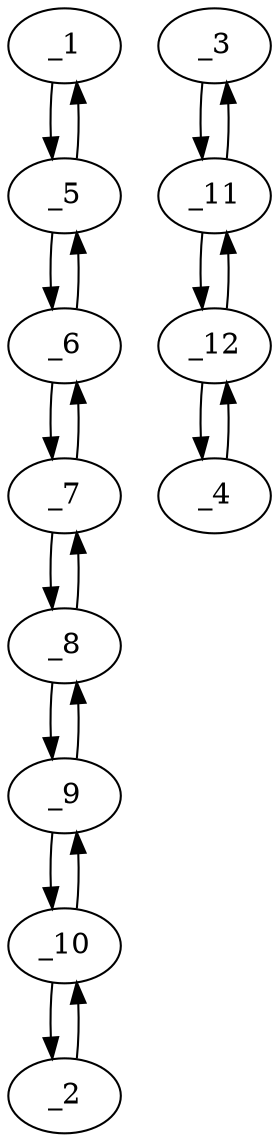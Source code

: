 digraph s1844_06 {
	_1	 [x="130.000000",
		y="99.000000"];
	_5	 [x="143.000000",
		y="107.000000"];
	_1 -> _5	 [angle="0.551655",
		orient="0.524097"];
	_2	 [x="225.000000",
		y="104.000000"];
	_10	 [x="210.000000",
		y="110.000000"];
	_2 -> _10	 [angle="2.761086",
		orient="0.371391"];
	_3	 [x="30.000000",
		y="125.000000"];
	_11	 [x="51.000000",
		y="125.000000"];
	_3 -> _11	 [angle="0.000000",
		orient="0.000000"];
	_4	 [x="67.000000",
		y="154.000000"];
	_12	 [x="63.000000",
		y="135.000000"];
	_4 -> _12	 [angle="-1.778293",
		orient="-0.978550"];
	_5 -> _1	 [angle="-2.589938",
		orient="-0.524097"];
	_6	 [x="154.000000",
		y="116.000000"];
	_5 -> _6	 [angle="0.685730",
		orient="0.633238"];
	_6 -> _5	 [angle="-2.455863",
		orient="-0.633238"];
	_7	 [x="167.000000",
		y="124.000000"];
	_6 -> _7	 [angle="0.551655",
		orient="0.524097"];
	_7 -> _6	 [angle="-2.589938",
		orient="-0.524097"];
	_8	 [x="184.000000",
		y="123.000000"];
	_7 -> _8	 [angle="-0.058756",
		orient="-0.058722"];
	_8 -> _7	 [angle="3.082837",
		orient="0.058722"];
	_9	 [x="201.000000",
		y="121.000000"];
	_8 -> _9	 [angle="-0.117109",
		orient="-0.116841"];
	_9 -> _8	 [angle="3.024484",
		orient="0.116841"];
	_9 -> _10	 [angle="-0.885067",
		orient="-0.773957"];
	_10 -> _2	 [angle="-0.380506",
		orient="-0.371391"];
	_10 -> _9	 [angle="2.256526",
		orient="0.773957"];
	_11 -> _3	 [angle="3.141593",
		orient="0.000000"];
	_11 -> _12	 [angle="0.694738",
		orient="0.640184"];
	_12 -> _4	 [angle="1.363300",
		orient="0.978550"];
	_12 -> _11	 [angle="-2.446854",
		orient="-0.640184"];
}
